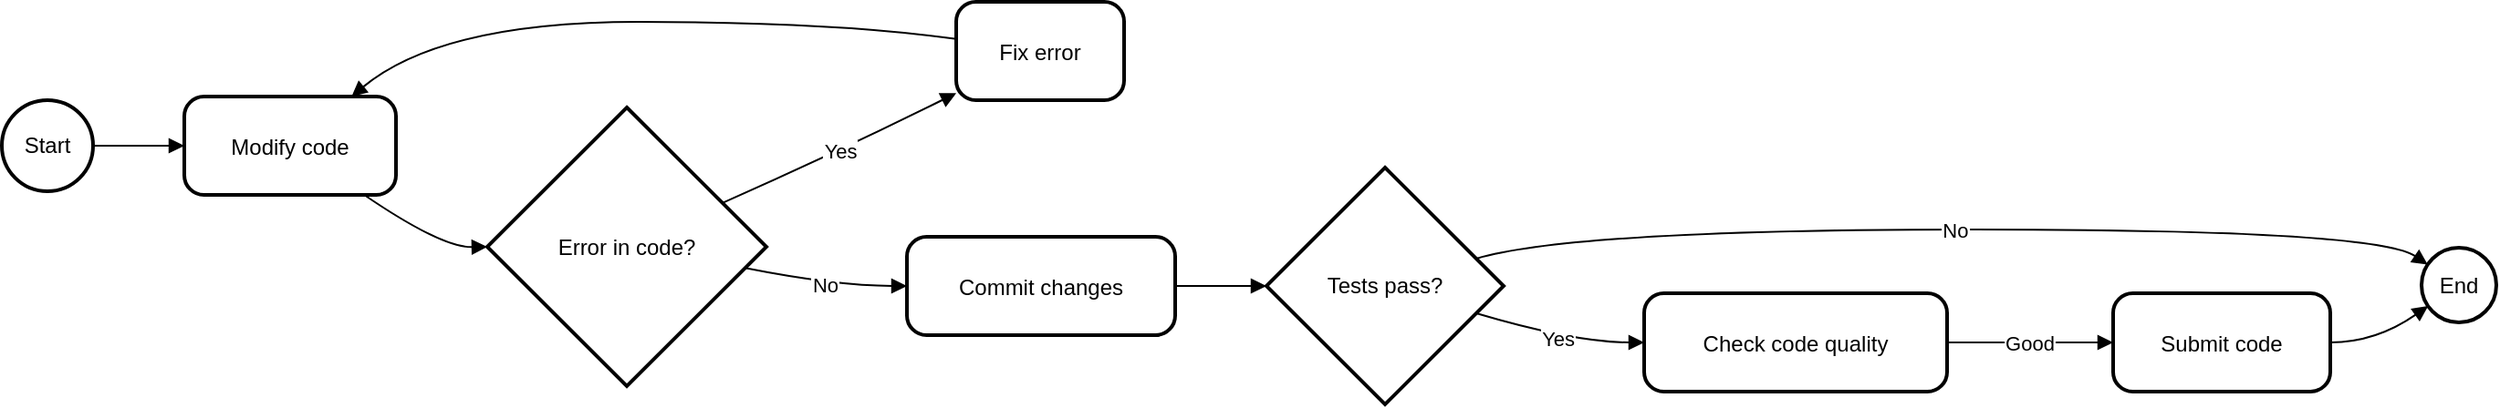 <mxfile version="26.1.1">
  <diagram name="Page-1" id="Anj5uDrNjn156dwY2FbY">
    <mxGraphModel>
      <root>
        <mxCell id="0" />
        <mxCell id="1" parent="0" />
        <mxCell id="2" value="Start" style="ellipse;aspect=fixed;strokeWidth=2;whiteSpace=wrap;" vertex="1" parent="1">
          <mxGeometry x="8" y="62" width="50" height="50" as="geometry" />
        </mxCell>
        <mxCell id="3" value="Modify code" style="rounded=1;arcSize=20;strokeWidth=2" vertex="1" parent="1">
          <mxGeometry x="108" y="60" width="116" height="54" as="geometry" />
        </mxCell>
        <mxCell id="4" value="Error in code?" style="rhombus;strokeWidth=2;whiteSpace=wrap;" vertex="1" parent="1">
          <mxGeometry x="274" y="66" width="153" height="153" as="geometry" />
        </mxCell>
        <mxCell id="5" value="Fix error" style="rounded=1;arcSize=20;strokeWidth=2" vertex="1" parent="1">
          <mxGeometry x="531" y="8" width="92" height="54" as="geometry" />
        </mxCell>
        <mxCell id="6" value="Commit changes" style="rounded=1;arcSize=20;strokeWidth=2" vertex="1" parent="1">
          <mxGeometry x="504" y="137" width="147" height="54" as="geometry" />
        </mxCell>
        <mxCell id="7" value="Tests pass?" style="rhombus;strokeWidth=2;whiteSpace=wrap;" vertex="1" parent="1">
          <mxGeometry x="701" y="99" width="130" height="130" as="geometry" />
        </mxCell>
        <mxCell id="8" value="Check code quality" style="rounded=1;arcSize=20;strokeWidth=2" vertex="1" parent="1">
          <mxGeometry x="908" y="168" width="166" height="54" as="geometry" />
        </mxCell>
        <mxCell id="9" value="Submit code" style="rounded=1;arcSize=20;strokeWidth=2" vertex="1" parent="1">
          <mxGeometry x="1165" y="168" width="119" height="54" as="geometry" />
        </mxCell>
        <mxCell id="10" value="End" style="ellipse;aspect=fixed;strokeWidth=2;whiteSpace=wrap;" vertex="1" parent="1">
          <mxGeometry x="1334" y="143" width="41" height="41" as="geometry" />
        </mxCell>
        <mxCell id="11" value="" style="curved=1;startArrow=none;endArrow=block;exitX=1;exitY=0.5;entryX=0;entryY=0.5;" edge="1" parent="1" source="2" target="3">
          <mxGeometry relative="1" as="geometry">
            <Array as="points" />
          </mxGeometry>
        </mxCell>
        <mxCell id="12" value="" style="curved=1;startArrow=none;endArrow=block;exitX=0.85;exitY=1;entryX=0;entryY=0.5;" edge="1" parent="1" source="3" target="4">
          <mxGeometry relative="1" as="geometry">
            <Array as="points">
              <mxPoint x="249" y="143" />
            </Array>
          </mxGeometry>
        </mxCell>
        <mxCell id="13" value="Yes" style="curved=1;startArrow=none;endArrow=block;exitX=1;exitY=0.27;entryX=0.01;entryY=0.92;" edge="1" parent="1" source="4" target="5">
          <mxGeometry relative="1" as="geometry">
            <Array as="points">
              <mxPoint x="465" y="91" />
            </Array>
          </mxGeometry>
        </mxCell>
        <mxCell id="14" value="" style="curved=1;startArrow=none;endArrow=block;exitX=0.01;exitY=0.38;entryX=0.79;entryY=0;" edge="1" parent="1" source="5" target="3">
          <mxGeometry relative="1" as="geometry">
            <Array as="points">
              <mxPoint x="465" y="19" />
              <mxPoint x="249" y="19" />
            </Array>
          </mxGeometry>
        </mxCell>
        <mxCell id="15" value="No" style="curved=1;startArrow=none;endArrow=block;exitX=1;exitY=0.59;entryX=0;entryY=0.5;" edge="1" parent="1" source="4" target="6">
          <mxGeometry relative="1" as="geometry">
            <Array as="points">
              <mxPoint x="465" y="164" />
            </Array>
          </mxGeometry>
        </mxCell>
        <mxCell id="16" value="" style="curved=1;startArrow=none;endArrow=block;exitX=1;exitY=0.5;entryX=0;entryY=0.5;" edge="1" parent="1" source="6" target="7">
          <mxGeometry relative="1" as="geometry">
            <Array as="points" />
          </mxGeometry>
        </mxCell>
        <mxCell id="17" value="Yes" style="curved=1;startArrow=none;endArrow=block;exitX=1;exitY=0.65;entryX=0;entryY=0.5;" edge="1" parent="1" source="7" target="8">
          <mxGeometry relative="1" as="geometry">
            <Array as="points">
              <mxPoint x="870" y="195" />
            </Array>
          </mxGeometry>
        </mxCell>
        <mxCell id="18" value="Good" style="curved=1;startArrow=none;endArrow=block;exitX=1;exitY=0.5;entryX=0;entryY=0.5;" edge="1" parent="1" source="8" target="9">
          <mxGeometry relative="1" as="geometry">
            <Array as="points" />
          </mxGeometry>
        </mxCell>
        <mxCell id="19" value="" style="curved=1;startArrow=none;endArrow=block;exitX=1;exitY=0.5;entryX=0;entryY=0.85;" edge="1" parent="1" source="9" target="10">
          <mxGeometry relative="1" as="geometry">
            <Array as="points">
              <mxPoint x="1309" y="195" />
            </Array>
          </mxGeometry>
        </mxCell>
        <mxCell id="20" value="No" style="curved=1;startArrow=none;endArrow=block;exitX=1;exitY=0.35;entryX=0;entryY=0.17;" edge="1" parent="1" source="7" target="10">
          <mxGeometry relative="1" as="geometry">
            <Array as="points">
              <mxPoint x="870" y="133" />
              <mxPoint x="1309" y="133" />
            </Array>
          </mxGeometry>
        </mxCell>
      </root>
    </mxGraphModel>
  </diagram>
</mxfile>
